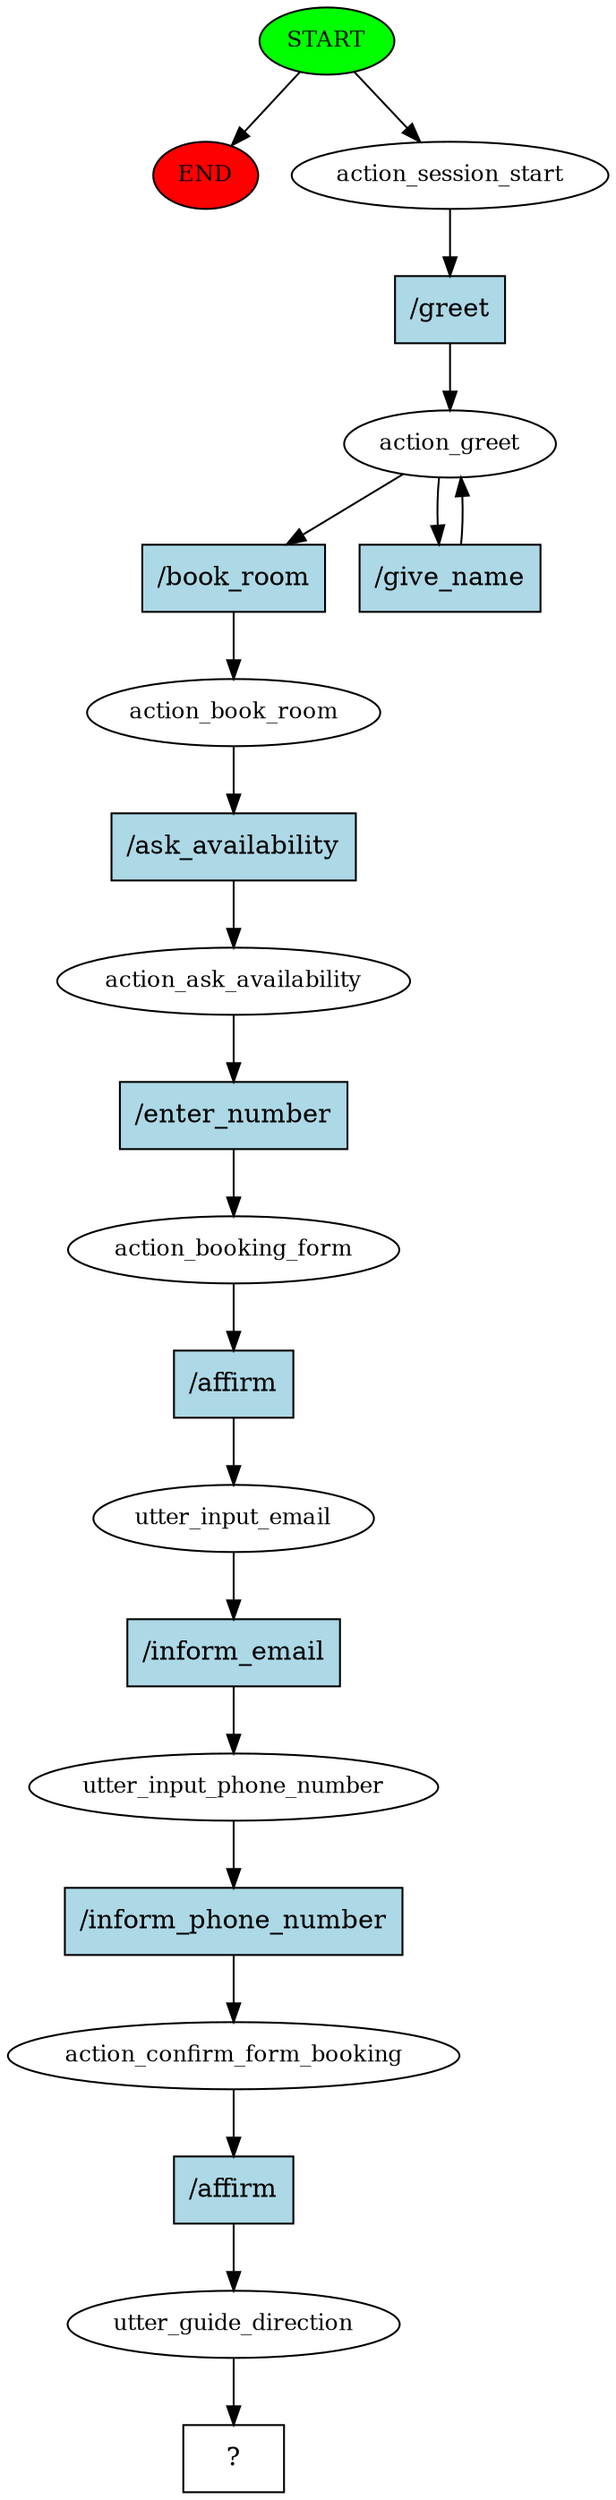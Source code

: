 digraph  {
0 [class="start active", fillcolor=green, fontsize=12, label=START, style=filled];
"-1" [class=end, fillcolor=red, fontsize=12, label=END, style=filled];
1 [class=active, fontsize=12, label=action_session_start];
2 [class=active, fontsize=12, label=action_greet];
4 [class=active, fontsize=12, label=action_book_room];
5 [class=active, fontsize=12, label=action_ask_availability];
6 [class=active, fontsize=12, label=action_booking_form];
7 [class=active, fontsize=12, label=utter_input_email];
8 [class=active, fontsize=12, label=utter_input_phone_number];
9 [class=active, fontsize=12, label=action_confirm_form_booking];
10 [class=active, fontsize=12, label=utter_guide_direction];
11 [class="intent dashed active", label="  ?  ", shape=rect];
12 [class="intent active", fillcolor=lightblue, label="/greet", shape=rect, style=filled];
13 [class="intent active", fillcolor=lightblue, label="/book_room", shape=rect, style=filled];
14 [class="intent active", fillcolor=lightblue, label="/give_name", shape=rect, style=filled];
15 [class="intent active", fillcolor=lightblue, label="/ask_availability", shape=rect, style=filled];
16 [class="intent active", fillcolor=lightblue, label="/enter_number", shape=rect, style=filled];
17 [class="intent active", fillcolor=lightblue, label="/affirm", shape=rect, style=filled];
18 [class="intent active", fillcolor=lightblue, label="/inform_email", shape=rect, style=filled];
19 [class="intent active", fillcolor=lightblue, label="/inform_phone_number", shape=rect, style=filled];
20 [class="intent active", fillcolor=lightblue, label="/affirm", shape=rect, style=filled];
0 -> "-1"  [class="", key=NONE, label=""];
0 -> 1  [class=active, key=NONE, label=""];
1 -> 12  [class=active, key=0];
2 -> 13  [class=active, key=0];
2 -> 14  [class=active, key=0];
4 -> 15  [class=active, key=0];
5 -> 16  [class=active, key=0];
6 -> 17  [class=active, key=0];
7 -> 18  [class=active, key=0];
8 -> 19  [class=active, key=0];
9 -> 20  [class=active, key=0];
10 -> 11  [class=active, key=NONE, label=""];
12 -> 2  [class=active, key=0];
13 -> 4  [class=active, key=0];
14 -> 2  [class=active, key=0];
15 -> 5  [class=active, key=0];
16 -> 6  [class=active, key=0];
17 -> 7  [class=active, key=0];
18 -> 8  [class=active, key=0];
19 -> 9  [class=active, key=0];
20 -> 10  [class=active, key=0];
}
